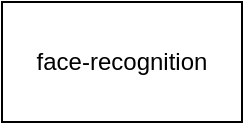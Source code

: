 <mxfile>
    <diagram id="ZsFoJfW0hOanvI375zsm" name="ページ1">
        <mxGraphModel dx="539" dy="570" grid="1" gridSize="10" guides="1" tooltips="1" connect="1" arrows="1" fold="1" page="1" pageScale="1" pageWidth="827" pageHeight="1169" math="0" shadow="0">
            <root>
                <mxCell id="0"/>
                <mxCell id="1" parent="0"/>
                <mxCell id="2" value="face-recognition" style="rounded=0;whiteSpace=wrap;html=1;" vertex="1" parent="1">
                    <mxGeometry x="220" y="260" width="120" height="60" as="geometry"/>
                </mxCell>
            </root>
        </mxGraphModel>
    </diagram>
</mxfile>